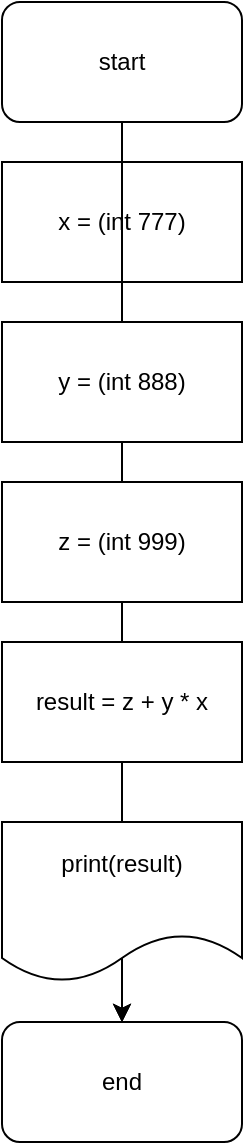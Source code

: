 <mxfile version="22.1.22" type="embed">
  <diagram name="Page-1" id="4Djzq4b5THiSx8TP4thO">
    <mxGraphModel dx="664" dy="320" grid="1" gridSize="10" guides="1" tooltips="1" connect="1" arrows="1" fold="1" page="1" pageScale="1" pageWidth="827" pageHeight="1169" math="0" shadow="0">
      <root>
        <mxCell id="0" />
        <mxCell id="1" parent="0" />
        <mxCell id="eqnU0XmFGaIsLUR6_6Uv-1" value="end" style="rounded=1;whiteSpace=wrap;html=1;" parent="1" vertex="1">
          <mxGeometry x="300" y="590" width="120" height="60" as="geometry" />
        </mxCell>
        <mxCell id="2" style="edgeStyle=orthogonalEdgeStyle;rounded=0;orthogonalLoop=1;jettySize=auto;html=1;entryX=0.5;entryY=0;entryDx=0;entryDy=0;" edge="1" parent="1" source="eqnU0XmFGaIsLUR6_6Uv-2" target="eqnU0XmFGaIsLUR6_6Uv-1">
          <mxGeometry relative="1" as="geometry" />
        </mxCell>
        <mxCell id="eqnU0XmFGaIsLUR6_6Uv-2" value="x = (int 777)" style="rounded=0;whiteSpace=wrap;html=1;" parent="1" vertex="1">
          <mxGeometry x="300" y="160" width="120" height="60" as="geometry" />
        </mxCell>
        <mxCell id="eqnU0XmFGaIsLUR6_6Uv-4" style="edgeStyle=orthogonalEdgeStyle;rounded=0;orthogonalLoop=1;jettySize=auto;html=1;" parent="1" source="eqnU0XmFGaIsLUR6_6Uv-3" target="eqnU0XmFGaIsLUR6_6Uv-1" edge="1">
          <mxGeometry relative="1" as="geometry" />
        </mxCell>
        <mxCell id="3" style="edgeStyle=orthogonalEdgeStyle;rounded=0;orthogonalLoop=1;jettySize=auto;html=1;entryX=0.5;entryY=0;entryDx=0;entryDy=0;" edge="1" parent="1" source="eqnU0XmFGaIsLUR6_6Uv-3" target="eqnU0XmFGaIsLUR6_6Uv-1">
          <mxGeometry relative="1" as="geometry" />
        </mxCell>
        <mxCell id="eqnU0XmFGaIsLUR6_6Uv-3" value="start" style="rounded=1;whiteSpace=wrap;html=1;" parent="1" vertex="1">
          <mxGeometry x="300" y="80" width="120" height="60" as="geometry" />
        </mxCell>
        <mxCell id="eqnU0XmFGaIsLUR6_6Uv-5" value="y = (int 888)" style="rounded=0;whiteSpace=wrap;html=1;" parent="1" vertex="1">
          <mxGeometry x="300" y="240" width="120" height="60" as="geometry" />
        </mxCell>
        <mxCell id="eqnU0XmFGaIsLUR6_6Uv-6" value="z = (int 999)" style="rounded=0;whiteSpace=wrap;html=1;" parent="1" vertex="1">
          <mxGeometry x="300" y="320" width="120" height="60" as="geometry" />
        </mxCell>
        <mxCell id="eqnU0XmFGaIsLUR6_6Uv-7" value="&lt;span class=&quot;hljs-string&quot;&gt;result&lt;/span&gt; &lt;span class=&quot;hljs-string&quot;&gt;=&lt;/span&gt; &lt;span class=&quot;hljs-string&quot;&gt;z&lt;/span&gt; &lt;span class=&quot;hljs-string&quot;&gt;+&lt;/span&gt; &lt;span class=&quot;hljs-string&quot;&gt;y&lt;/span&gt; &lt;span class=&quot;hljs-string&quot;&gt;*&lt;/span&gt; &lt;span class=&quot;hljs-string&quot;&gt;x&lt;/span&gt;" style="rounded=0;whiteSpace=wrap;html=1;" parent="1" vertex="1">
          <mxGeometry x="300" y="400" width="120" height="60" as="geometry" />
        </mxCell>
        <mxCell id="eqnU0XmFGaIsLUR6_6Uv-8" value="&#xa;&lt;span class=&quot;hljs-built_in&quot;&gt;print&lt;/span&gt;(result)&#xa;&#xa;" style="shape=document;whiteSpace=wrap;html=1;boundedLbl=1;" parent="1" vertex="1">
          <mxGeometry x="300" y="490" width="120" height="80" as="geometry" />
        </mxCell>
      </root>
    </mxGraphModel>
  </diagram>
</mxfile>
